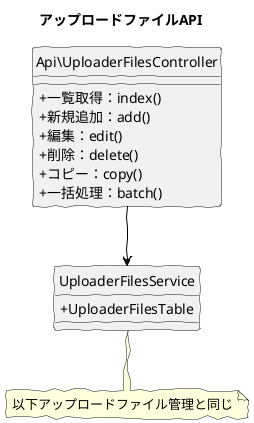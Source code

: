 @startuml
skinparam handwritten true
skinparam backgroundColor white
hide circle
skinparam classAttributeIconSize 0

title アップロードファイルAPI

class Api\UploaderFilesController {
  + 一覧取得：index()
  + 新規追加：add()
  + 編集：edit()
  + 削除：delete()
  + コピー：copy()
  + 一括処理：batch()
}

class UploaderFilesService {
  + UploaderFilesTable
}

note "以下アップロードファイル管理と同じ" as note
UploaderFilesService .. note

Api\UploaderFilesController -down[#Black]-> UploaderFilesService

@enduml
